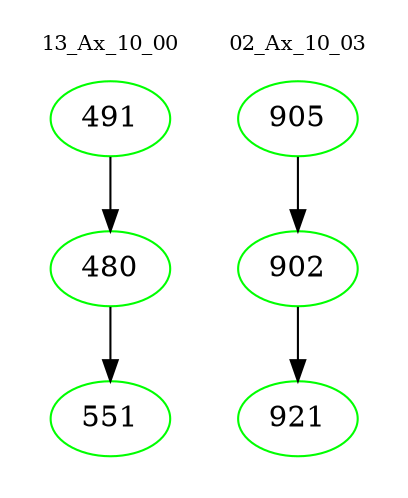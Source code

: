 digraph{
subgraph cluster_0 {
color = white
label = "13_Ax_10_00";
fontsize=10;
T0_491 [label="491", color="green"]
T0_491 -> T0_480 [color="black"]
T0_480 [label="480", color="green"]
T0_480 -> T0_551 [color="black"]
T0_551 [label="551", color="green"]
}
subgraph cluster_1 {
color = white
label = "02_Ax_10_03";
fontsize=10;
T1_905 [label="905", color="green"]
T1_905 -> T1_902 [color="black"]
T1_902 [label="902", color="green"]
T1_902 -> T1_921 [color="black"]
T1_921 [label="921", color="green"]
}
}

